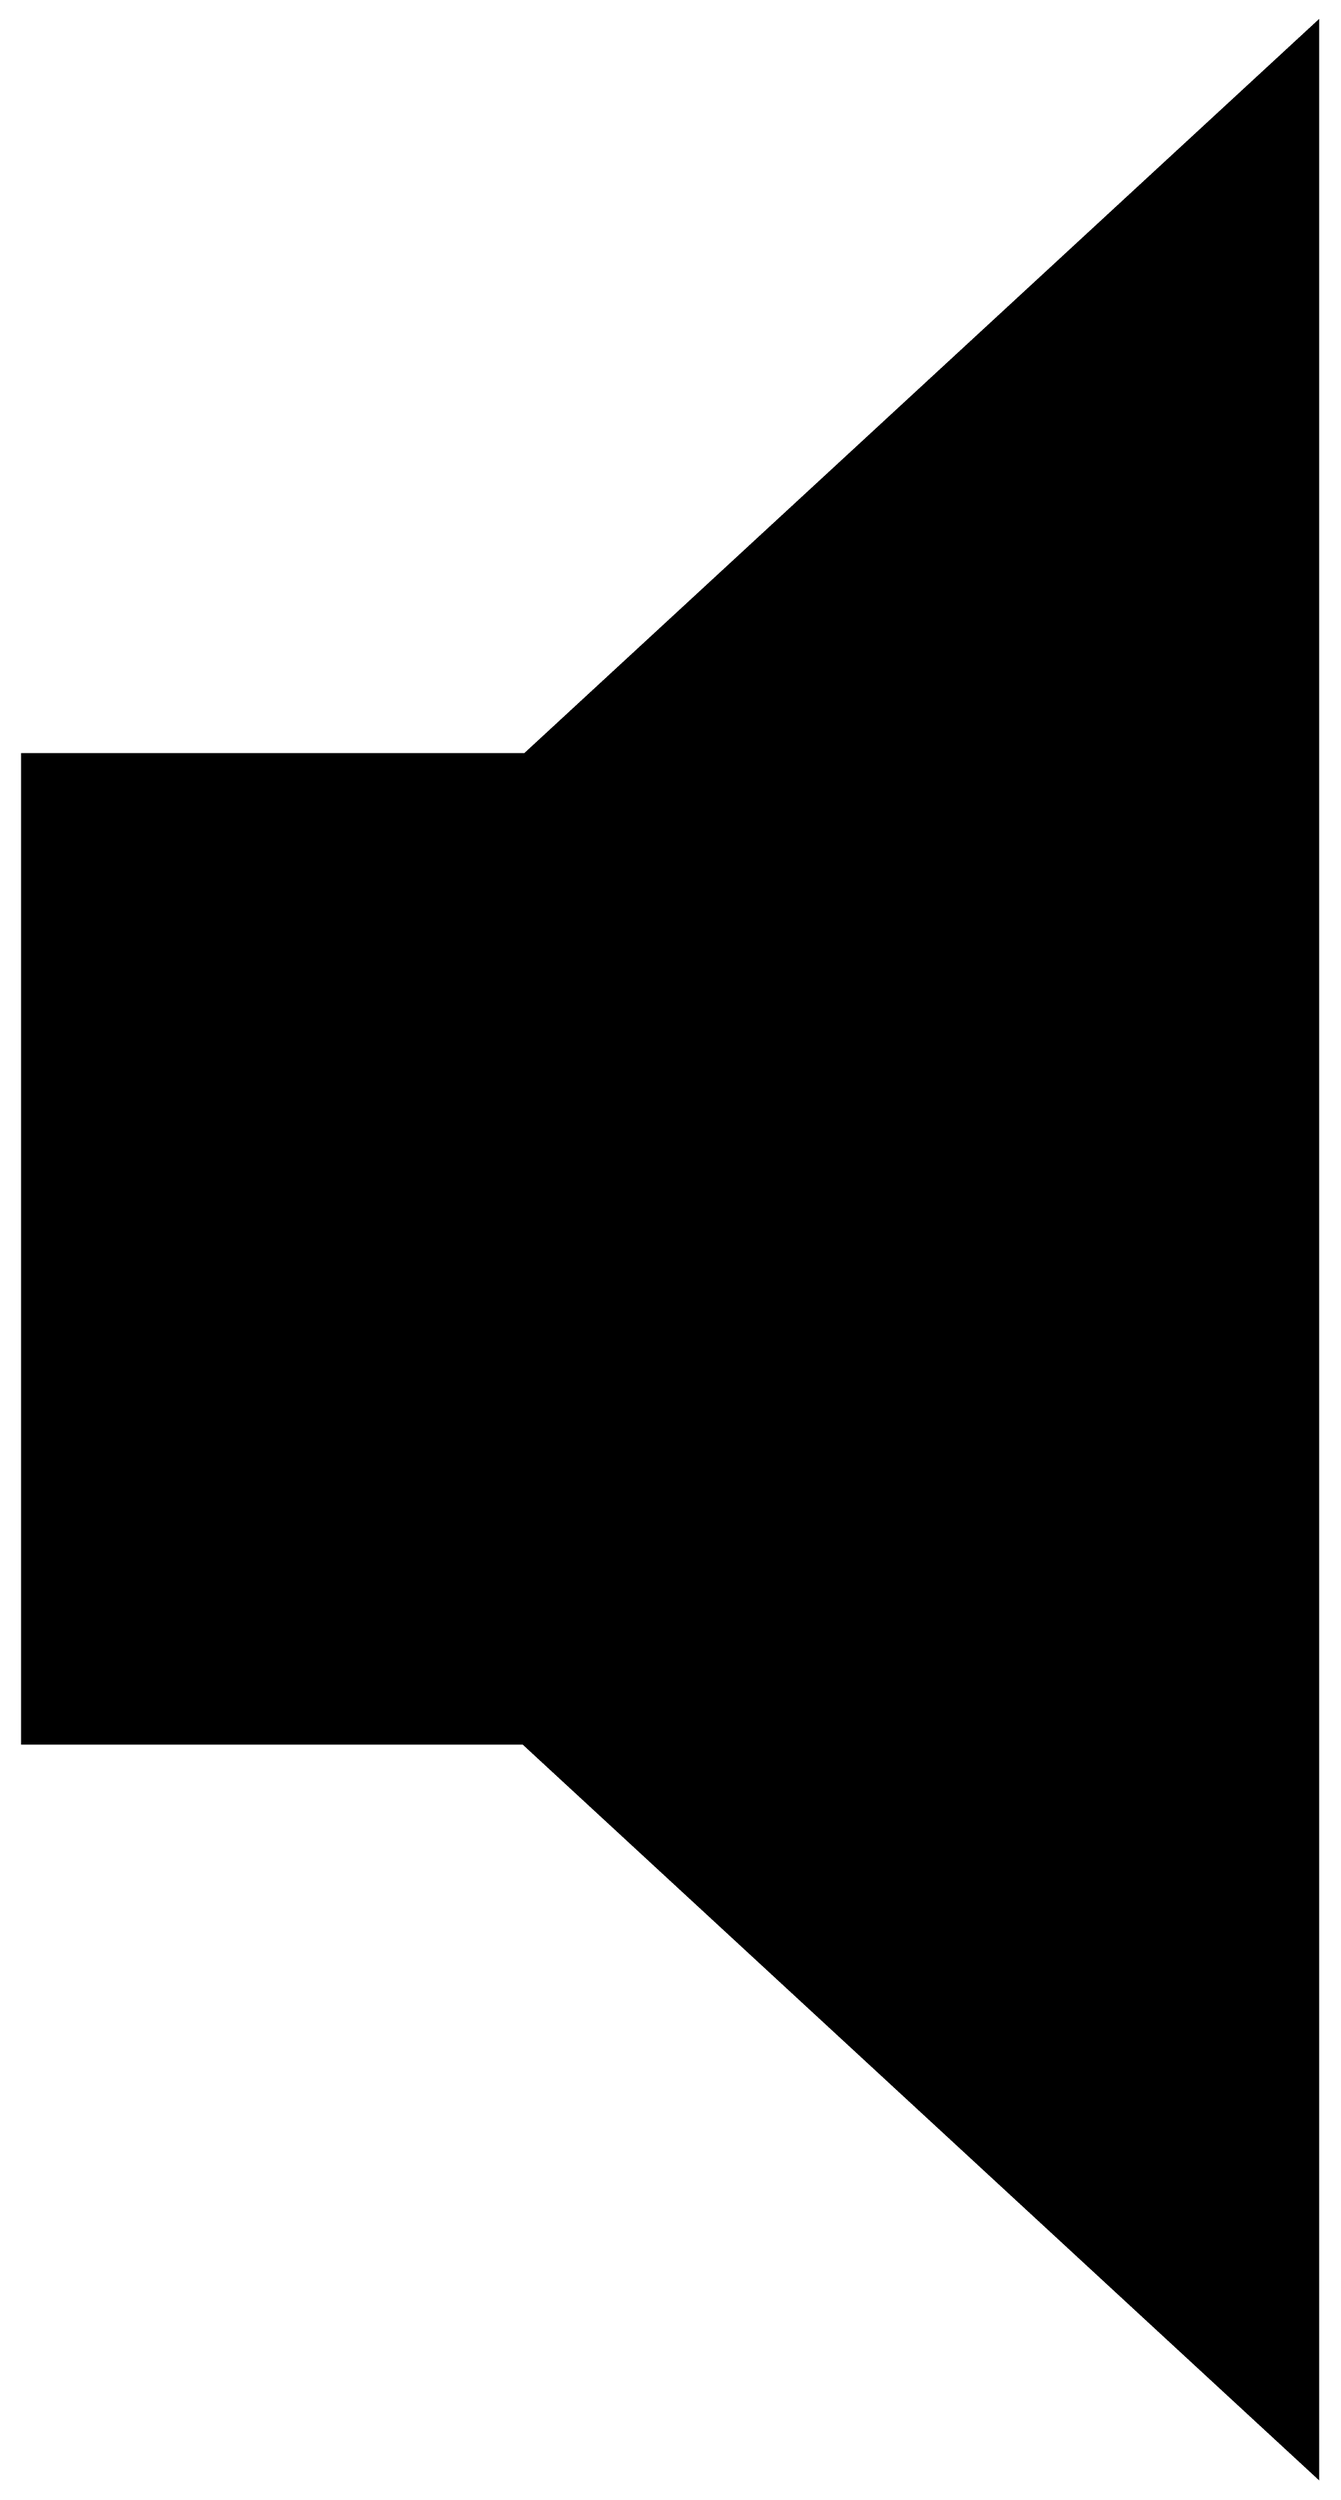 


\begin{tikzpicture}[y=0.80pt, x=0.80pt, yscale=-1.0, xscale=1.0, inner sep=0pt, outer sep=0pt]
\begin{scope}[shift={(100.0,1758.0)},nonzero rule]
  \path[draw=.,fill=.,line width=1.600pt] (900.0,93.0) --
    (429.0,-342.0) -- (132.0,-342.0) -- (132.0,-928.0) --
    (430.0,-928.0) -- (900.0,-1362.0) -- (900.0,93.0) -- cycle;
\end{scope}

\end{tikzpicture}

